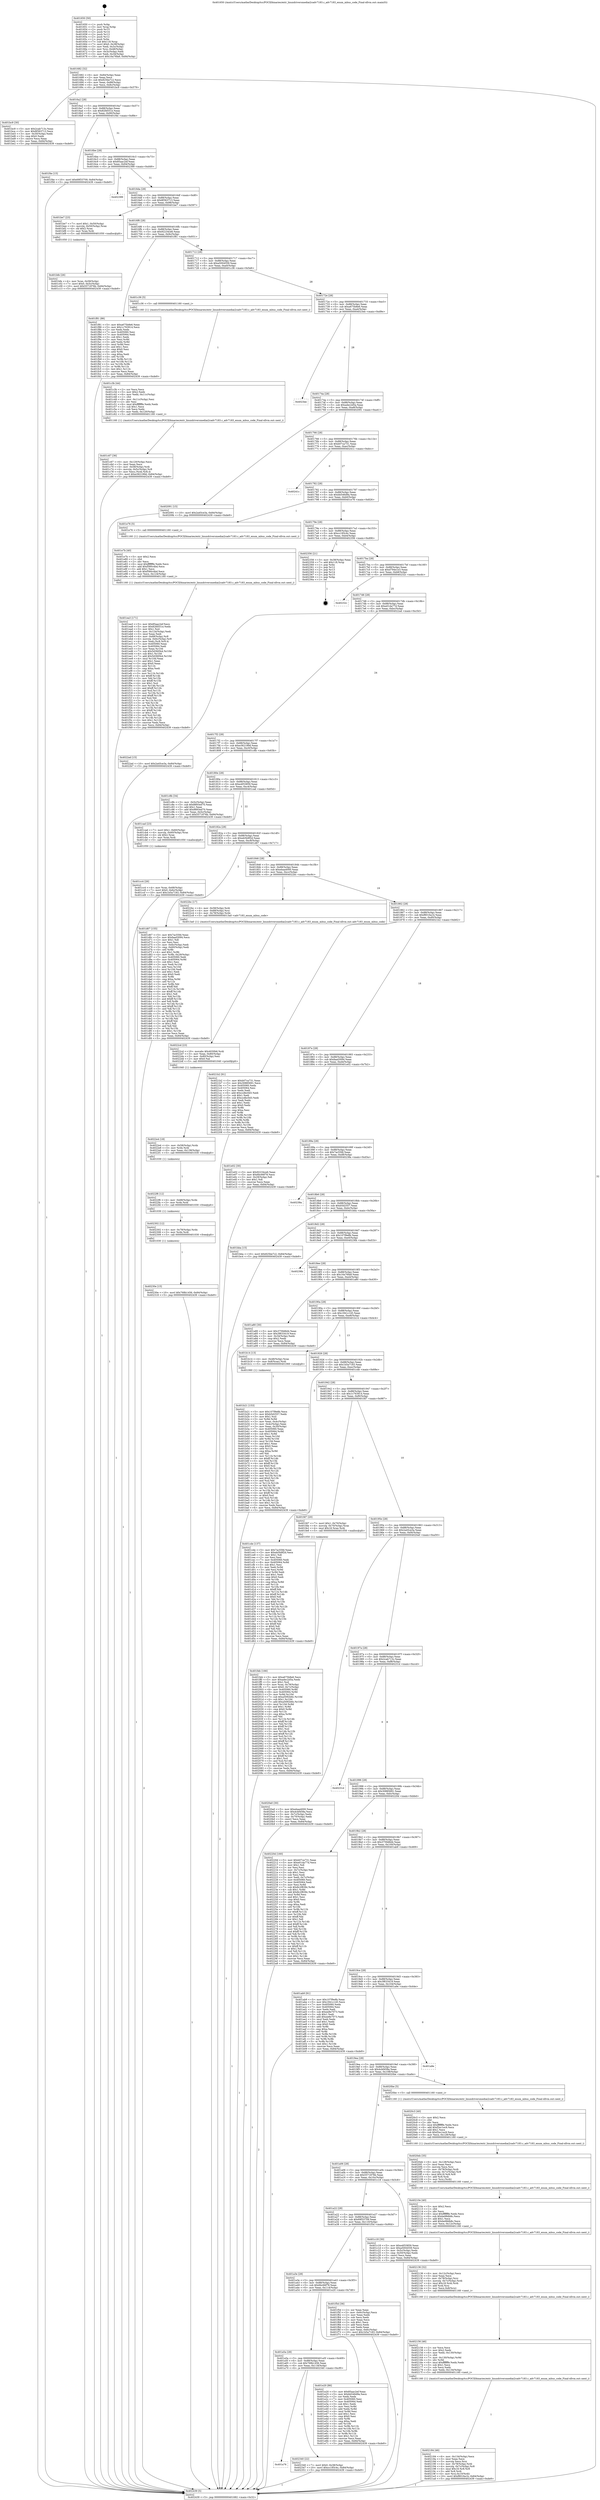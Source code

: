 digraph "0x401650" {
  label = "0x401650 (/mnt/c/Users/mathe/Desktop/tcc/POCII/binaries/extr_linuxdriversmediai2cadv7183.c_adv7183_enum_mbus_code_Final-ollvm.out::main(0))"
  labelloc = "t"
  node[shape=record]

  Entry [label="",width=0.3,height=0.3,shape=circle,fillcolor=black,style=filled]
  "0x401682" [label="{
     0x401682 [32]\l
     | [instrs]\l
     &nbsp;&nbsp;0x401682 \<+6\>: mov -0x84(%rbp),%eax\l
     &nbsp;&nbsp;0x401688 \<+2\>: mov %eax,%ecx\l
     &nbsp;&nbsp;0x40168a \<+6\>: sub $0x825be7c2,%ecx\l
     &nbsp;&nbsp;0x401690 \<+6\>: mov %eax,-0x88(%rbp)\l
     &nbsp;&nbsp;0x401696 \<+6\>: mov %ecx,-0x8c(%rbp)\l
     &nbsp;&nbsp;0x40169c \<+6\>: je 0000000000401bc9 \<main+0x579\>\l
  }"]
  "0x401bc9" [label="{
     0x401bc9 [30]\l
     | [instrs]\l
     &nbsp;&nbsp;0x401bc9 \<+5\>: mov $0x2cab713c,%eax\l
     &nbsp;&nbsp;0x401bce \<+5\>: mov $0x8f363713,%ecx\l
     &nbsp;&nbsp;0x401bd3 \<+3\>: mov -0x30(%rbp),%edx\l
     &nbsp;&nbsp;0x401bd6 \<+3\>: cmp $0x0,%edx\l
     &nbsp;&nbsp;0x401bd9 \<+3\>: cmove %ecx,%eax\l
     &nbsp;&nbsp;0x401bdc \<+6\>: mov %eax,-0x84(%rbp)\l
     &nbsp;&nbsp;0x401be2 \<+5\>: jmp 0000000000402439 \<main+0xde9\>\l
  }"]
  "0x4016a2" [label="{
     0x4016a2 [28]\l
     | [instrs]\l
     &nbsp;&nbsp;0x4016a2 \<+5\>: jmp 00000000004016a7 \<main+0x57\>\l
     &nbsp;&nbsp;0x4016a7 \<+6\>: mov -0x88(%rbp),%eax\l
     &nbsp;&nbsp;0x4016ad \<+5\>: sub $0x82fd551e,%eax\l
     &nbsp;&nbsp;0x4016b2 \<+6\>: mov %eax,-0x90(%rbp)\l
     &nbsp;&nbsp;0x4016b8 \<+6\>: je 0000000000401f4e \<main+0x8fe\>\l
  }"]
  Exit [label="",width=0.3,height=0.3,shape=circle,fillcolor=black,style=filled,peripheries=2]
  "0x401f4e" [label="{
     0x401f4e [15]\l
     | [instrs]\l
     &nbsp;&nbsp;0x401f4e \<+10\>: movl $0x69f33709,-0x84(%rbp)\l
     &nbsp;&nbsp;0x401f58 \<+5\>: jmp 0000000000402439 \<main+0xde9\>\l
  }"]
  "0x4016be" [label="{
     0x4016be [28]\l
     | [instrs]\l
     &nbsp;&nbsp;0x4016be \<+5\>: jmp 00000000004016c3 \<main+0x73\>\l
     &nbsp;&nbsp;0x4016c3 \<+6\>: mov -0x88(%rbp),%eax\l
     &nbsp;&nbsp;0x4016c9 \<+5\>: sub $0x85aac2ef,%eax\l
     &nbsp;&nbsp;0x4016ce \<+6\>: mov %eax,-0x94(%rbp)\l
     &nbsp;&nbsp;0x4016d4 \<+6\>: je 0000000000402399 \<main+0xd49\>\l
  }"]
  "0x401a76" [label="{
     0x401a76\l
  }", style=dashed]
  "0x402399" [label="{
     0x402399\l
  }", style=dashed]
  "0x4016da" [label="{
     0x4016da [28]\l
     | [instrs]\l
     &nbsp;&nbsp;0x4016da \<+5\>: jmp 00000000004016df \<main+0x8f\>\l
     &nbsp;&nbsp;0x4016df \<+6\>: mov -0x88(%rbp),%eax\l
     &nbsp;&nbsp;0x4016e5 \<+5\>: sub $0x8f363713,%eax\l
     &nbsp;&nbsp;0x4016ea \<+6\>: mov %eax,-0x98(%rbp)\l
     &nbsp;&nbsp;0x4016f0 \<+6\>: je 0000000000401be7 \<main+0x597\>\l
  }"]
  "0x402340" [label="{
     0x402340 [22]\l
     | [instrs]\l
     &nbsp;&nbsp;0x402340 \<+7\>: movl $0x0,-0x38(%rbp)\l
     &nbsp;&nbsp;0x402347 \<+10\>: movl $0xcc185c4c,-0x84(%rbp)\l
     &nbsp;&nbsp;0x402351 \<+5\>: jmp 0000000000402439 \<main+0xde9\>\l
  }"]
  "0x401be7" [label="{
     0x401be7 [23]\l
     | [instrs]\l
     &nbsp;&nbsp;0x401be7 \<+7\>: movl $0x1,-0x50(%rbp)\l
     &nbsp;&nbsp;0x401bee \<+4\>: movslq -0x50(%rbp),%rax\l
     &nbsp;&nbsp;0x401bf2 \<+4\>: shl $0x2,%rax\l
     &nbsp;&nbsp;0x401bf6 \<+3\>: mov %rax,%rdi\l
     &nbsp;&nbsp;0x401bf9 \<+5\>: call 0000000000401050 \<malloc@plt\>\l
     | [calls]\l
     &nbsp;&nbsp;0x401050 \{1\} (unknown)\l
  }"]
  "0x4016f6" [label="{
     0x4016f6 [28]\l
     | [instrs]\l
     &nbsp;&nbsp;0x4016f6 \<+5\>: jmp 00000000004016fb \<main+0xab\>\l
     &nbsp;&nbsp;0x4016fb \<+6\>: mov -0x88(%rbp),%eax\l
     &nbsp;&nbsp;0x401701 \<+5\>: sub $0x92234ce6,%eax\l
     &nbsp;&nbsp;0x401706 \<+6\>: mov %eax,-0x9c(%rbp)\l
     &nbsp;&nbsp;0x40170c \<+6\>: je 0000000000401f81 \<main+0x931\>\l
  }"]
  "0x40230e" [label="{
     0x40230e [15]\l
     | [instrs]\l
     &nbsp;&nbsp;0x40230e \<+10\>: movl $0x768b1456,-0x84(%rbp)\l
     &nbsp;&nbsp;0x402318 \<+5\>: jmp 0000000000402439 \<main+0xde9\>\l
  }"]
  "0x401f81" [label="{
     0x401f81 [86]\l
     | [instrs]\l
     &nbsp;&nbsp;0x401f81 \<+5\>: mov $0xa675b8e6,%eax\l
     &nbsp;&nbsp;0x401f86 \<+5\>: mov $0x1c763914,%ecx\l
     &nbsp;&nbsp;0x401f8b \<+2\>: xor %edx,%edx\l
     &nbsp;&nbsp;0x401f8d \<+7\>: mov 0x405060,%esi\l
     &nbsp;&nbsp;0x401f94 \<+7\>: mov 0x405064,%edi\l
     &nbsp;&nbsp;0x401f9b \<+3\>: sub $0x1,%edx\l
     &nbsp;&nbsp;0x401f9e \<+3\>: mov %esi,%r8d\l
     &nbsp;&nbsp;0x401fa1 \<+3\>: add %edx,%r8d\l
     &nbsp;&nbsp;0x401fa4 \<+4\>: imul %r8d,%esi\l
     &nbsp;&nbsp;0x401fa8 \<+3\>: and $0x1,%esi\l
     &nbsp;&nbsp;0x401fab \<+3\>: cmp $0x0,%esi\l
     &nbsp;&nbsp;0x401fae \<+4\>: sete %r9b\l
     &nbsp;&nbsp;0x401fb2 \<+3\>: cmp $0xa,%edi\l
     &nbsp;&nbsp;0x401fb5 \<+4\>: setl %r10b\l
     &nbsp;&nbsp;0x401fb9 \<+3\>: mov %r9b,%r11b\l
     &nbsp;&nbsp;0x401fbc \<+3\>: and %r10b,%r11b\l
     &nbsp;&nbsp;0x401fbf \<+3\>: xor %r10b,%r9b\l
     &nbsp;&nbsp;0x401fc2 \<+3\>: or %r9b,%r11b\l
     &nbsp;&nbsp;0x401fc5 \<+4\>: test $0x1,%r11b\l
     &nbsp;&nbsp;0x401fc9 \<+3\>: cmovne %ecx,%eax\l
     &nbsp;&nbsp;0x401fcc \<+6\>: mov %eax,-0x84(%rbp)\l
     &nbsp;&nbsp;0x401fd2 \<+5\>: jmp 0000000000402439 \<main+0xde9\>\l
  }"]
  "0x401712" [label="{
     0x401712 [28]\l
     | [instrs]\l
     &nbsp;&nbsp;0x401712 \<+5\>: jmp 0000000000401717 \<main+0xc7\>\l
     &nbsp;&nbsp;0x401717 \<+6\>: mov -0x88(%rbp),%eax\l
     &nbsp;&nbsp;0x40171d \<+5\>: sub $0xa5004559,%eax\l
     &nbsp;&nbsp;0x401722 \<+6\>: mov %eax,-0xa0(%rbp)\l
     &nbsp;&nbsp;0x401728 \<+6\>: je 0000000000401c36 \<main+0x5e6\>\l
  }"]
  "0x402302" [label="{
     0x402302 [12]\l
     | [instrs]\l
     &nbsp;&nbsp;0x402302 \<+4\>: mov -0x78(%rbp),%rdx\l
     &nbsp;&nbsp;0x402306 \<+3\>: mov %rdx,%rdi\l
     &nbsp;&nbsp;0x402309 \<+5\>: call 0000000000401030 \<free@plt\>\l
     | [calls]\l
     &nbsp;&nbsp;0x401030 \{1\} (unknown)\l
  }"]
  "0x401c36" [label="{
     0x401c36 [5]\l
     | [instrs]\l
     &nbsp;&nbsp;0x401c36 \<+5\>: call 0000000000401160 \<next_i\>\l
     | [calls]\l
     &nbsp;&nbsp;0x401160 \{1\} (/mnt/c/Users/mathe/Desktop/tcc/POCII/binaries/extr_linuxdriversmediai2cadv7183.c_adv7183_enum_mbus_code_Final-ollvm.out::next_i)\l
  }"]
  "0x40172e" [label="{
     0x40172e [28]\l
     | [instrs]\l
     &nbsp;&nbsp;0x40172e \<+5\>: jmp 0000000000401733 \<main+0xe3\>\l
     &nbsp;&nbsp;0x401733 \<+6\>: mov -0x88(%rbp),%eax\l
     &nbsp;&nbsp;0x401739 \<+5\>: sub $0xa675b8e6,%eax\l
     &nbsp;&nbsp;0x40173e \<+6\>: mov %eax,-0xa4(%rbp)\l
     &nbsp;&nbsp;0x401744 \<+6\>: je 00000000004023ee \<main+0xd9e\>\l
  }"]
  "0x4022f6" [label="{
     0x4022f6 [12]\l
     | [instrs]\l
     &nbsp;&nbsp;0x4022f6 \<+4\>: mov -0x68(%rbp),%rdx\l
     &nbsp;&nbsp;0x4022fa \<+3\>: mov %rdx,%rdi\l
     &nbsp;&nbsp;0x4022fd \<+5\>: call 0000000000401030 \<free@plt\>\l
     | [calls]\l
     &nbsp;&nbsp;0x401030 \{1\} (unknown)\l
  }"]
  "0x4023ee" [label="{
     0x4023ee\l
  }", style=dashed]
  "0x40174a" [label="{
     0x40174a [28]\l
     | [instrs]\l
     &nbsp;&nbsp;0x40174a \<+5\>: jmp 000000000040174f \<main+0xff\>\l
     &nbsp;&nbsp;0x40174f \<+6\>: mov -0x88(%rbp),%eax\l
     &nbsp;&nbsp;0x401755 \<+5\>: sub $0xadec2d5a,%eax\l
     &nbsp;&nbsp;0x40175a \<+6\>: mov %eax,-0xa8(%rbp)\l
     &nbsp;&nbsp;0x401760 \<+6\>: je 0000000000402091 \<main+0xa41\>\l
  }"]
  "0x4022e4" [label="{
     0x4022e4 [18]\l
     | [instrs]\l
     &nbsp;&nbsp;0x4022e4 \<+4\>: mov -0x58(%rbp),%rdx\l
     &nbsp;&nbsp;0x4022e8 \<+3\>: mov %rdx,%rdi\l
     &nbsp;&nbsp;0x4022eb \<+6\>: mov %eax,-0x138(%rbp)\l
     &nbsp;&nbsp;0x4022f1 \<+5\>: call 0000000000401030 \<free@plt\>\l
     | [calls]\l
     &nbsp;&nbsp;0x401030 \{1\} (unknown)\l
  }"]
  "0x402091" [label="{
     0x402091 [15]\l
     | [instrs]\l
     &nbsp;&nbsp;0x402091 \<+10\>: movl $0x2a45ce3a,-0x84(%rbp)\l
     &nbsp;&nbsp;0x40209b \<+5\>: jmp 0000000000402439 \<main+0xde9\>\l
  }"]
  "0x401766" [label="{
     0x401766 [28]\l
     | [instrs]\l
     &nbsp;&nbsp;0x401766 \<+5\>: jmp 000000000040176b \<main+0x11b\>\l
     &nbsp;&nbsp;0x40176b \<+6\>: mov -0x88(%rbp),%eax\l
     &nbsp;&nbsp;0x401771 \<+5\>: sub $0xb07ca731,%eax\l
     &nbsp;&nbsp;0x401776 \<+6\>: mov %eax,-0xac(%rbp)\l
     &nbsp;&nbsp;0x40177c \<+6\>: je 000000000040241c \<main+0xdcc\>\l
  }"]
  "0x4022cd" [label="{
     0x4022cd [23]\l
     | [instrs]\l
     &nbsp;&nbsp;0x4022cd \<+10\>: movabs $0x4030b6,%rdi\l
     &nbsp;&nbsp;0x4022d7 \<+3\>: mov %eax,-0x80(%rbp)\l
     &nbsp;&nbsp;0x4022da \<+3\>: mov -0x80(%rbp),%esi\l
     &nbsp;&nbsp;0x4022dd \<+2\>: mov $0x0,%al\l
     &nbsp;&nbsp;0x4022df \<+5\>: call 0000000000401040 \<printf@plt\>\l
     | [calls]\l
     &nbsp;&nbsp;0x401040 \{1\} (unknown)\l
  }"]
  "0x40241c" [label="{
     0x40241c\l
  }", style=dashed]
  "0x401782" [label="{
     0x401782 [28]\l
     | [instrs]\l
     &nbsp;&nbsp;0x401782 \<+5\>: jmp 0000000000401787 \<main+0x137\>\l
     &nbsp;&nbsp;0x401787 \<+6\>: mov -0x88(%rbp),%eax\l
     &nbsp;&nbsp;0x40178d \<+5\>: sub $0xbb546d9a,%eax\l
     &nbsp;&nbsp;0x401792 \<+6\>: mov %eax,-0xb0(%rbp)\l
     &nbsp;&nbsp;0x401798 \<+6\>: je 0000000000401e76 \<main+0x826\>\l
  }"]
  "0x402184" [label="{
     0x402184 [46]\l
     | [instrs]\l
     &nbsp;&nbsp;0x402184 \<+6\>: mov -0x134(%rbp),%ecx\l
     &nbsp;&nbsp;0x40218a \<+3\>: imul %eax,%ecx\l
     &nbsp;&nbsp;0x40218d \<+3\>: movslq %ecx,%rsi\l
     &nbsp;&nbsp;0x402190 \<+4\>: mov -0x78(%rbp),%rdi\l
     &nbsp;&nbsp;0x402194 \<+4\>: movslq -0x7c(%rbp),%r8\l
     &nbsp;&nbsp;0x402198 \<+4\>: imul $0x18,%r8,%r8\l
     &nbsp;&nbsp;0x40219c \<+3\>: add %r8,%rdi\l
     &nbsp;&nbsp;0x40219f \<+4\>: mov %rsi,0x10(%rdi)\l
     &nbsp;&nbsp;0x4021a3 \<+10\>: movl $0xf8016a1b,-0x84(%rbp)\l
     &nbsp;&nbsp;0x4021ad \<+5\>: jmp 0000000000402439 \<main+0xde9\>\l
  }"]
  "0x401e76" [label="{
     0x401e76 [5]\l
     | [instrs]\l
     &nbsp;&nbsp;0x401e76 \<+5\>: call 0000000000401160 \<next_i\>\l
     | [calls]\l
     &nbsp;&nbsp;0x401160 \{1\} (/mnt/c/Users/mathe/Desktop/tcc/POCII/binaries/extr_linuxdriversmediai2cadv7183.c_adv7183_enum_mbus_code_Final-ollvm.out::next_i)\l
  }"]
  "0x40179e" [label="{
     0x40179e [28]\l
     | [instrs]\l
     &nbsp;&nbsp;0x40179e \<+5\>: jmp 00000000004017a3 \<main+0x153\>\l
     &nbsp;&nbsp;0x4017a3 \<+6\>: mov -0x88(%rbp),%eax\l
     &nbsp;&nbsp;0x4017a9 \<+5\>: sub $0xcc185c4c,%eax\l
     &nbsp;&nbsp;0x4017ae \<+6\>: mov %eax,-0xb4(%rbp)\l
     &nbsp;&nbsp;0x4017b4 \<+6\>: je 0000000000402356 \<main+0xd06\>\l
  }"]
  "0x402156" [label="{
     0x402156 [46]\l
     | [instrs]\l
     &nbsp;&nbsp;0x402156 \<+2\>: xor %ecx,%ecx\l
     &nbsp;&nbsp;0x402158 \<+5\>: mov $0x2,%edx\l
     &nbsp;&nbsp;0x40215d \<+6\>: mov %edx,-0x130(%rbp)\l
     &nbsp;&nbsp;0x402163 \<+1\>: cltd\l
     &nbsp;&nbsp;0x402164 \<+7\>: mov -0x130(%rbp),%r9d\l
     &nbsp;&nbsp;0x40216b \<+3\>: idiv %r9d\l
     &nbsp;&nbsp;0x40216e \<+6\>: imul $0xfffffffe,%edx,%edx\l
     &nbsp;&nbsp;0x402174 \<+3\>: sub $0x1,%ecx\l
     &nbsp;&nbsp;0x402177 \<+2\>: sub %ecx,%edx\l
     &nbsp;&nbsp;0x402179 \<+6\>: mov %edx,-0x134(%rbp)\l
     &nbsp;&nbsp;0x40217f \<+5\>: call 0000000000401160 \<next_i\>\l
     | [calls]\l
     &nbsp;&nbsp;0x401160 \{1\} (/mnt/c/Users/mathe/Desktop/tcc/POCII/binaries/extr_linuxdriversmediai2cadv7183.c_adv7183_enum_mbus_code_Final-ollvm.out::next_i)\l
  }"]
  "0x402356" [label="{
     0x402356 [21]\l
     | [instrs]\l
     &nbsp;&nbsp;0x402356 \<+3\>: mov -0x38(%rbp),%eax\l
     &nbsp;&nbsp;0x402359 \<+7\>: add $0x118,%rsp\l
     &nbsp;&nbsp;0x402360 \<+1\>: pop %rbx\l
     &nbsp;&nbsp;0x402361 \<+2\>: pop %r12\l
     &nbsp;&nbsp;0x402363 \<+2\>: pop %r13\l
     &nbsp;&nbsp;0x402365 \<+2\>: pop %r14\l
     &nbsp;&nbsp;0x402367 \<+2\>: pop %r15\l
     &nbsp;&nbsp;0x402369 \<+1\>: pop %rbp\l
     &nbsp;&nbsp;0x40236a \<+1\>: ret\l
  }"]
  "0x4017ba" [label="{
     0x4017ba [28]\l
     | [instrs]\l
     &nbsp;&nbsp;0x4017ba \<+5\>: jmp 00000000004017bf \<main+0x16f\>\l
     &nbsp;&nbsp;0x4017bf \<+6\>: mov -0x88(%rbp),%eax\l
     &nbsp;&nbsp;0x4017c5 \<+5\>: sub $0xd794e1e3,%eax\l
     &nbsp;&nbsp;0x4017ca \<+6\>: mov %eax,-0xb8(%rbp)\l
     &nbsp;&nbsp;0x4017d0 \<+6\>: je 000000000040232c \<main+0xcdc\>\l
  }"]
  "0x402136" [label="{
     0x402136 [32]\l
     | [instrs]\l
     &nbsp;&nbsp;0x402136 \<+6\>: mov -0x12c(%rbp),%ecx\l
     &nbsp;&nbsp;0x40213c \<+3\>: imul %eax,%ecx\l
     &nbsp;&nbsp;0x40213f \<+4\>: mov -0x78(%rbp),%rsi\l
     &nbsp;&nbsp;0x402143 \<+4\>: movslq -0x7c(%rbp),%rdi\l
     &nbsp;&nbsp;0x402147 \<+4\>: imul $0x18,%rdi,%rdi\l
     &nbsp;&nbsp;0x40214b \<+3\>: add %rdi,%rsi\l
     &nbsp;&nbsp;0x40214e \<+3\>: mov %ecx,0x8(%rsi)\l
     &nbsp;&nbsp;0x402151 \<+5\>: call 0000000000401160 \<next_i\>\l
     | [calls]\l
     &nbsp;&nbsp;0x401160 \{1\} (/mnt/c/Users/mathe/Desktop/tcc/POCII/binaries/extr_linuxdriversmediai2cadv7183.c_adv7183_enum_mbus_code_Final-ollvm.out::next_i)\l
  }"]
  "0x40232c" [label="{
     0x40232c\l
  }", style=dashed]
  "0x4017d6" [label="{
     0x4017d6 [28]\l
     | [instrs]\l
     &nbsp;&nbsp;0x4017d6 \<+5\>: jmp 00000000004017db \<main+0x18b\>\l
     &nbsp;&nbsp;0x4017db \<+6\>: mov -0x88(%rbp),%eax\l
     &nbsp;&nbsp;0x4017e1 \<+5\>: sub $0xe01da77d,%eax\l
     &nbsp;&nbsp;0x4017e6 \<+6\>: mov %eax,-0xbc(%rbp)\l
     &nbsp;&nbsp;0x4017ec \<+6\>: je 00000000004022ad \<main+0xc5d\>\l
  }"]
  "0x40210e" [label="{
     0x40210e [40]\l
     | [instrs]\l
     &nbsp;&nbsp;0x40210e \<+5\>: mov $0x2,%ecx\l
     &nbsp;&nbsp;0x402113 \<+1\>: cltd\l
     &nbsp;&nbsp;0x402114 \<+2\>: idiv %ecx\l
     &nbsp;&nbsp;0x402116 \<+6\>: imul $0xfffffffe,%edx,%ecx\l
     &nbsp;&nbsp;0x40211c \<+6\>: sub $0xbe98db8c,%ecx\l
     &nbsp;&nbsp;0x402122 \<+3\>: add $0x1,%ecx\l
     &nbsp;&nbsp;0x402125 \<+6\>: add $0xbe98db8c,%ecx\l
     &nbsp;&nbsp;0x40212b \<+6\>: mov %ecx,-0x12c(%rbp)\l
     &nbsp;&nbsp;0x402131 \<+5\>: call 0000000000401160 \<next_i\>\l
     | [calls]\l
     &nbsp;&nbsp;0x401160 \{1\} (/mnt/c/Users/mathe/Desktop/tcc/POCII/binaries/extr_linuxdriversmediai2cadv7183.c_adv7183_enum_mbus_code_Final-ollvm.out::next_i)\l
  }"]
  "0x4022ad" [label="{
     0x4022ad [15]\l
     | [instrs]\l
     &nbsp;&nbsp;0x4022ad \<+10\>: movl $0x2a45ce3a,-0x84(%rbp)\l
     &nbsp;&nbsp;0x4022b7 \<+5\>: jmp 0000000000402439 \<main+0xde9\>\l
  }"]
  "0x4017f2" [label="{
     0x4017f2 [28]\l
     | [instrs]\l
     &nbsp;&nbsp;0x4017f2 \<+5\>: jmp 00000000004017f7 \<main+0x1a7\>\l
     &nbsp;&nbsp;0x4017f7 \<+6\>: mov -0x88(%rbp),%eax\l
     &nbsp;&nbsp;0x4017fd \<+5\>: sub $0xe362189d,%eax\l
     &nbsp;&nbsp;0x401802 \<+6\>: mov %eax,-0xc0(%rbp)\l
     &nbsp;&nbsp;0x401808 \<+6\>: je 0000000000401c8b \<main+0x63b\>\l
  }"]
  "0x4020eb" [label="{
     0x4020eb [35]\l
     | [instrs]\l
     &nbsp;&nbsp;0x4020eb \<+6\>: mov -0x128(%rbp),%ecx\l
     &nbsp;&nbsp;0x4020f1 \<+3\>: imul %eax,%ecx\l
     &nbsp;&nbsp;0x4020f4 \<+3\>: movslq %ecx,%rsi\l
     &nbsp;&nbsp;0x4020f7 \<+4\>: mov -0x78(%rbp),%rdi\l
     &nbsp;&nbsp;0x4020fb \<+4\>: movslq -0x7c(%rbp),%r8\l
     &nbsp;&nbsp;0x4020ff \<+4\>: imul $0x18,%r8,%r8\l
     &nbsp;&nbsp;0x402103 \<+3\>: add %r8,%rdi\l
     &nbsp;&nbsp;0x402106 \<+3\>: mov %rsi,(%rdi)\l
     &nbsp;&nbsp;0x402109 \<+5\>: call 0000000000401160 \<next_i\>\l
     | [calls]\l
     &nbsp;&nbsp;0x401160 \{1\} (/mnt/c/Users/mathe/Desktop/tcc/POCII/binaries/extr_linuxdriversmediai2cadv7183.c_adv7183_enum_mbus_code_Final-ollvm.out::next_i)\l
  }"]
  "0x401c8b" [label="{
     0x401c8b [34]\l
     | [instrs]\l
     &nbsp;&nbsp;0x401c8b \<+3\>: mov -0x5c(%rbp),%eax\l
     &nbsp;&nbsp;0x401c8e \<+5\>: sub $0x8893ed70,%eax\l
     &nbsp;&nbsp;0x401c93 \<+3\>: add $0x1,%eax\l
     &nbsp;&nbsp;0x401c96 \<+5\>: add $0x8893ed70,%eax\l
     &nbsp;&nbsp;0x401c9b \<+3\>: mov %eax,-0x5c(%rbp)\l
     &nbsp;&nbsp;0x401c9e \<+10\>: movl $0x5571876b,-0x84(%rbp)\l
     &nbsp;&nbsp;0x401ca8 \<+5\>: jmp 0000000000402439 \<main+0xde9\>\l
  }"]
  "0x40180e" [label="{
     0x40180e [28]\l
     | [instrs]\l
     &nbsp;&nbsp;0x40180e \<+5\>: jmp 0000000000401813 \<main+0x1c3\>\l
     &nbsp;&nbsp;0x401813 \<+6\>: mov -0x88(%rbp),%eax\l
     &nbsp;&nbsp;0x401819 \<+5\>: sub $0xe4f33859,%eax\l
     &nbsp;&nbsp;0x40181e \<+6\>: mov %eax,-0xc4(%rbp)\l
     &nbsp;&nbsp;0x401824 \<+6\>: je 0000000000401cad \<main+0x65d\>\l
  }"]
  "0x4020c3" [label="{
     0x4020c3 [40]\l
     | [instrs]\l
     &nbsp;&nbsp;0x4020c3 \<+5\>: mov $0x2,%ecx\l
     &nbsp;&nbsp;0x4020c8 \<+1\>: cltd\l
     &nbsp;&nbsp;0x4020c9 \<+2\>: idiv %ecx\l
     &nbsp;&nbsp;0x4020cb \<+6\>: imul $0xfffffffe,%edx,%ecx\l
     &nbsp;&nbsp;0x4020d1 \<+6\>: add $0xf2ec1ec9,%ecx\l
     &nbsp;&nbsp;0x4020d7 \<+3\>: add $0x1,%ecx\l
     &nbsp;&nbsp;0x4020da \<+6\>: sub $0xf2ec1ec9,%ecx\l
     &nbsp;&nbsp;0x4020e0 \<+6\>: mov %ecx,-0x128(%rbp)\l
     &nbsp;&nbsp;0x4020e6 \<+5\>: call 0000000000401160 \<next_i\>\l
     | [calls]\l
     &nbsp;&nbsp;0x401160 \{1\} (/mnt/c/Users/mathe/Desktop/tcc/POCII/binaries/extr_linuxdriversmediai2cadv7183.c_adv7183_enum_mbus_code_Final-ollvm.out::next_i)\l
  }"]
  "0x401cad" [label="{
     0x401cad [23]\l
     | [instrs]\l
     &nbsp;&nbsp;0x401cad \<+7\>: movl $0x1,-0x60(%rbp)\l
     &nbsp;&nbsp;0x401cb4 \<+4\>: movslq -0x60(%rbp),%rax\l
     &nbsp;&nbsp;0x401cb8 \<+4\>: shl $0x2,%rax\l
     &nbsp;&nbsp;0x401cbc \<+3\>: mov %rax,%rdi\l
     &nbsp;&nbsp;0x401cbf \<+5\>: call 0000000000401050 \<malloc@plt\>\l
     | [calls]\l
     &nbsp;&nbsp;0x401050 \{1\} (unknown)\l
  }"]
  "0x40182a" [label="{
     0x40182a [28]\l
     | [instrs]\l
     &nbsp;&nbsp;0x40182a \<+5\>: jmp 000000000040182f \<main+0x1df\>\l
     &nbsp;&nbsp;0x40182f \<+6\>: mov -0x88(%rbp),%eax\l
     &nbsp;&nbsp;0x401835 \<+5\>: sub $0xeb5b9f2d,%eax\l
     &nbsp;&nbsp;0x40183a \<+6\>: mov %eax,-0xc8(%rbp)\l
     &nbsp;&nbsp;0x401840 \<+6\>: je 0000000000401d67 \<main+0x717\>\l
  }"]
  "0x401feb" [label="{
     0x401feb [166]\l
     | [instrs]\l
     &nbsp;&nbsp;0x401feb \<+5\>: mov $0xa675b8e6,%ecx\l
     &nbsp;&nbsp;0x401ff0 \<+5\>: mov $0xadec2d5a,%edx\l
     &nbsp;&nbsp;0x401ff5 \<+3\>: mov $0x1,%sil\l
     &nbsp;&nbsp;0x401ff8 \<+4\>: mov %rax,-0x78(%rbp)\l
     &nbsp;&nbsp;0x401ffc \<+7\>: movl $0x0,-0x7c(%rbp)\l
     &nbsp;&nbsp;0x402003 \<+8\>: mov 0x405060,%r8d\l
     &nbsp;&nbsp;0x40200b \<+8\>: mov 0x405064,%r9d\l
     &nbsp;&nbsp;0x402013 \<+3\>: mov %r8d,%r10d\l
     &nbsp;&nbsp;0x402016 \<+7\>: sub $0xa5092b6c,%r10d\l
     &nbsp;&nbsp;0x40201d \<+4\>: sub $0x1,%r10d\l
     &nbsp;&nbsp;0x402021 \<+7\>: add $0xa5092b6c,%r10d\l
     &nbsp;&nbsp;0x402028 \<+4\>: imul %r10d,%r8d\l
     &nbsp;&nbsp;0x40202c \<+4\>: and $0x1,%r8d\l
     &nbsp;&nbsp;0x402030 \<+4\>: cmp $0x0,%r8d\l
     &nbsp;&nbsp;0x402034 \<+4\>: sete %r11b\l
     &nbsp;&nbsp;0x402038 \<+4\>: cmp $0xa,%r9d\l
     &nbsp;&nbsp;0x40203c \<+3\>: setl %bl\l
     &nbsp;&nbsp;0x40203f \<+3\>: mov %r11b,%r14b\l
     &nbsp;&nbsp;0x402042 \<+4\>: xor $0xff,%r14b\l
     &nbsp;&nbsp;0x402046 \<+3\>: mov %bl,%r15b\l
     &nbsp;&nbsp;0x402049 \<+4\>: xor $0xff,%r15b\l
     &nbsp;&nbsp;0x40204d \<+4\>: xor $0x1,%sil\l
     &nbsp;&nbsp;0x402051 \<+3\>: mov %r14b,%r12b\l
     &nbsp;&nbsp;0x402054 \<+4\>: and $0xff,%r12b\l
     &nbsp;&nbsp;0x402058 \<+3\>: and %sil,%r11b\l
     &nbsp;&nbsp;0x40205b \<+3\>: mov %r15b,%r13b\l
     &nbsp;&nbsp;0x40205e \<+4\>: and $0xff,%r13b\l
     &nbsp;&nbsp;0x402062 \<+3\>: and %sil,%bl\l
     &nbsp;&nbsp;0x402065 \<+3\>: or %r11b,%r12b\l
     &nbsp;&nbsp;0x402068 \<+3\>: or %bl,%r13b\l
     &nbsp;&nbsp;0x40206b \<+3\>: xor %r13b,%r12b\l
     &nbsp;&nbsp;0x40206e \<+3\>: or %r15b,%r14b\l
     &nbsp;&nbsp;0x402071 \<+4\>: xor $0xff,%r14b\l
     &nbsp;&nbsp;0x402075 \<+4\>: or $0x1,%sil\l
     &nbsp;&nbsp;0x402079 \<+3\>: and %sil,%r14b\l
     &nbsp;&nbsp;0x40207c \<+3\>: or %r14b,%r12b\l
     &nbsp;&nbsp;0x40207f \<+4\>: test $0x1,%r12b\l
     &nbsp;&nbsp;0x402083 \<+3\>: cmovne %edx,%ecx\l
     &nbsp;&nbsp;0x402086 \<+6\>: mov %ecx,-0x84(%rbp)\l
     &nbsp;&nbsp;0x40208c \<+5\>: jmp 0000000000402439 \<main+0xde9\>\l
  }"]
  "0x401d67" [label="{
     0x401d67 [155]\l
     | [instrs]\l
     &nbsp;&nbsp;0x401d67 \<+5\>: mov $0x7ac55fd,%eax\l
     &nbsp;&nbsp;0x401d6c \<+5\>: mov $0xfaad3094,%ecx\l
     &nbsp;&nbsp;0x401d71 \<+2\>: mov $0x1,%dl\l
     &nbsp;&nbsp;0x401d73 \<+2\>: xor %esi,%esi\l
     &nbsp;&nbsp;0x401d75 \<+3\>: mov -0x6c(%rbp),%edi\l
     &nbsp;&nbsp;0x401d78 \<+3\>: cmp -0x60(%rbp),%edi\l
     &nbsp;&nbsp;0x401d7b \<+4\>: setl %r8b\l
     &nbsp;&nbsp;0x401d7f \<+4\>: and $0x1,%r8b\l
     &nbsp;&nbsp;0x401d83 \<+4\>: mov %r8b,-0x29(%rbp)\l
     &nbsp;&nbsp;0x401d87 \<+7\>: mov 0x405060,%edi\l
     &nbsp;&nbsp;0x401d8e \<+8\>: mov 0x405064,%r9d\l
     &nbsp;&nbsp;0x401d96 \<+3\>: sub $0x1,%esi\l
     &nbsp;&nbsp;0x401d99 \<+3\>: mov %edi,%r10d\l
     &nbsp;&nbsp;0x401d9c \<+3\>: add %esi,%r10d\l
     &nbsp;&nbsp;0x401d9f \<+4\>: imul %r10d,%edi\l
     &nbsp;&nbsp;0x401da3 \<+3\>: and $0x1,%edi\l
     &nbsp;&nbsp;0x401da6 \<+3\>: cmp $0x0,%edi\l
     &nbsp;&nbsp;0x401da9 \<+4\>: sete %r8b\l
     &nbsp;&nbsp;0x401dad \<+4\>: cmp $0xa,%r9d\l
     &nbsp;&nbsp;0x401db1 \<+4\>: setl %r11b\l
     &nbsp;&nbsp;0x401db5 \<+3\>: mov %r8b,%bl\l
     &nbsp;&nbsp;0x401db8 \<+3\>: xor $0xff,%bl\l
     &nbsp;&nbsp;0x401dbb \<+3\>: mov %r11b,%r14b\l
     &nbsp;&nbsp;0x401dbe \<+4\>: xor $0xff,%r14b\l
     &nbsp;&nbsp;0x401dc2 \<+3\>: xor $0x1,%dl\l
     &nbsp;&nbsp;0x401dc5 \<+3\>: mov %bl,%r15b\l
     &nbsp;&nbsp;0x401dc8 \<+4\>: and $0xff,%r15b\l
     &nbsp;&nbsp;0x401dcc \<+3\>: and %dl,%r8b\l
     &nbsp;&nbsp;0x401dcf \<+3\>: mov %r14b,%r12b\l
     &nbsp;&nbsp;0x401dd2 \<+4\>: and $0xff,%r12b\l
     &nbsp;&nbsp;0x401dd6 \<+3\>: and %dl,%r11b\l
     &nbsp;&nbsp;0x401dd9 \<+3\>: or %r8b,%r15b\l
     &nbsp;&nbsp;0x401ddc \<+3\>: or %r11b,%r12b\l
     &nbsp;&nbsp;0x401ddf \<+3\>: xor %r12b,%r15b\l
     &nbsp;&nbsp;0x401de2 \<+3\>: or %r14b,%bl\l
     &nbsp;&nbsp;0x401de5 \<+3\>: xor $0xff,%bl\l
     &nbsp;&nbsp;0x401de8 \<+3\>: or $0x1,%dl\l
     &nbsp;&nbsp;0x401deb \<+2\>: and %dl,%bl\l
     &nbsp;&nbsp;0x401ded \<+3\>: or %bl,%r15b\l
     &nbsp;&nbsp;0x401df0 \<+4\>: test $0x1,%r15b\l
     &nbsp;&nbsp;0x401df4 \<+3\>: cmovne %ecx,%eax\l
     &nbsp;&nbsp;0x401df7 \<+6\>: mov %eax,-0x84(%rbp)\l
     &nbsp;&nbsp;0x401dfd \<+5\>: jmp 0000000000402439 \<main+0xde9\>\l
  }"]
  "0x401846" [label="{
     0x401846 [28]\l
     | [instrs]\l
     &nbsp;&nbsp;0x401846 \<+5\>: jmp 000000000040184b \<main+0x1fb\>\l
     &nbsp;&nbsp;0x40184b \<+6\>: mov -0x88(%rbp),%eax\l
     &nbsp;&nbsp;0x401851 \<+5\>: sub $0xebaa4000,%eax\l
     &nbsp;&nbsp;0x401856 \<+6\>: mov %eax,-0xcc(%rbp)\l
     &nbsp;&nbsp;0x40185c \<+6\>: je 00000000004022bc \<main+0xc6c\>\l
  }"]
  "0x401ea3" [label="{
     0x401ea3 [171]\l
     | [instrs]\l
     &nbsp;&nbsp;0x401ea3 \<+5\>: mov $0x85aac2ef,%ecx\l
     &nbsp;&nbsp;0x401ea8 \<+5\>: mov $0x82fd551e,%edx\l
     &nbsp;&nbsp;0x401ead \<+3\>: mov $0x1,%sil\l
     &nbsp;&nbsp;0x401eb0 \<+6\>: mov -0x124(%rbp),%edi\l
     &nbsp;&nbsp;0x401eb6 \<+3\>: imul %eax,%edi\l
     &nbsp;&nbsp;0x401eb9 \<+4\>: mov -0x68(%rbp),%r8\l
     &nbsp;&nbsp;0x401ebd \<+4\>: movslq -0x6c(%rbp),%r9\l
     &nbsp;&nbsp;0x401ec1 \<+4\>: mov %edi,(%r8,%r9,4)\l
     &nbsp;&nbsp;0x401ec5 \<+7\>: mov 0x405060,%eax\l
     &nbsp;&nbsp;0x401ecc \<+7\>: mov 0x405064,%edi\l
     &nbsp;&nbsp;0x401ed3 \<+3\>: mov %eax,%r10d\l
     &nbsp;&nbsp;0x401ed6 \<+7\>: sub $0x5d3fd5b4,%r10d\l
     &nbsp;&nbsp;0x401edd \<+4\>: sub $0x1,%r10d\l
     &nbsp;&nbsp;0x401ee1 \<+7\>: add $0x5d3fd5b4,%r10d\l
     &nbsp;&nbsp;0x401ee8 \<+4\>: imul %r10d,%eax\l
     &nbsp;&nbsp;0x401eec \<+3\>: and $0x1,%eax\l
     &nbsp;&nbsp;0x401eef \<+3\>: cmp $0x0,%eax\l
     &nbsp;&nbsp;0x401ef2 \<+4\>: sete %r11b\l
     &nbsp;&nbsp;0x401ef6 \<+3\>: cmp $0xa,%edi\l
     &nbsp;&nbsp;0x401ef9 \<+3\>: setl %bl\l
     &nbsp;&nbsp;0x401efc \<+3\>: mov %r11b,%r14b\l
     &nbsp;&nbsp;0x401eff \<+4\>: xor $0xff,%r14b\l
     &nbsp;&nbsp;0x401f03 \<+3\>: mov %bl,%r15b\l
     &nbsp;&nbsp;0x401f06 \<+4\>: xor $0xff,%r15b\l
     &nbsp;&nbsp;0x401f0a \<+4\>: xor $0x1,%sil\l
     &nbsp;&nbsp;0x401f0e \<+3\>: mov %r14b,%r12b\l
     &nbsp;&nbsp;0x401f11 \<+4\>: and $0xff,%r12b\l
     &nbsp;&nbsp;0x401f15 \<+3\>: and %sil,%r11b\l
     &nbsp;&nbsp;0x401f18 \<+3\>: mov %r15b,%r13b\l
     &nbsp;&nbsp;0x401f1b \<+4\>: and $0xff,%r13b\l
     &nbsp;&nbsp;0x401f1f \<+3\>: and %sil,%bl\l
     &nbsp;&nbsp;0x401f22 \<+3\>: or %r11b,%r12b\l
     &nbsp;&nbsp;0x401f25 \<+3\>: or %bl,%r13b\l
     &nbsp;&nbsp;0x401f28 \<+3\>: xor %r13b,%r12b\l
     &nbsp;&nbsp;0x401f2b \<+3\>: or %r15b,%r14b\l
     &nbsp;&nbsp;0x401f2e \<+4\>: xor $0xff,%r14b\l
     &nbsp;&nbsp;0x401f32 \<+4\>: or $0x1,%sil\l
     &nbsp;&nbsp;0x401f36 \<+3\>: and %sil,%r14b\l
     &nbsp;&nbsp;0x401f39 \<+3\>: or %r14b,%r12b\l
     &nbsp;&nbsp;0x401f3c \<+4\>: test $0x1,%r12b\l
     &nbsp;&nbsp;0x401f40 \<+3\>: cmovne %edx,%ecx\l
     &nbsp;&nbsp;0x401f43 \<+6\>: mov %ecx,-0x84(%rbp)\l
     &nbsp;&nbsp;0x401f49 \<+5\>: jmp 0000000000402439 \<main+0xde9\>\l
  }"]
  "0x4022bc" [label="{
     0x4022bc [17]\l
     | [instrs]\l
     &nbsp;&nbsp;0x4022bc \<+4\>: mov -0x58(%rbp),%rdi\l
     &nbsp;&nbsp;0x4022c0 \<+4\>: mov -0x68(%rbp),%rsi\l
     &nbsp;&nbsp;0x4022c4 \<+4\>: mov -0x78(%rbp),%rdx\l
     &nbsp;&nbsp;0x4022c8 \<+5\>: call 00000000004013a0 \<adv7183_enum_mbus_code\>\l
     | [calls]\l
     &nbsp;&nbsp;0x4013a0 \{1\} (/mnt/c/Users/mathe/Desktop/tcc/POCII/binaries/extr_linuxdriversmediai2cadv7183.c_adv7183_enum_mbus_code_Final-ollvm.out::adv7183_enum_mbus_code)\l
  }"]
  "0x401862" [label="{
     0x401862 [28]\l
     | [instrs]\l
     &nbsp;&nbsp;0x401862 \<+5\>: jmp 0000000000401867 \<main+0x217\>\l
     &nbsp;&nbsp;0x401867 \<+6\>: mov -0x88(%rbp),%eax\l
     &nbsp;&nbsp;0x40186d \<+5\>: sub $0xf8016a1b,%eax\l
     &nbsp;&nbsp;0x401872 \<+6\>: mov %eax,-0xd0(%rbp)\l
     &nbsp;&nbsp;0x401878 \<+6\>: je 00000000004021b2 \<main+0xb62\>\l
  }"]
  "0x401e7b" [label="{
     0x401e7b [40]\l
     | [instrs]\l
     &nbsp;&nbsp;0x401e7b \<+5\>: mov $0x2,%ecx\l
     &nbsp;&nbsp;0x401e80 \<+1\>: cltd\l
     &nbsp;&nbsp;0x401e81 \<+2\>: idiv %ecx\l
     &nbsp;&nbsp;0x401e83 \<+6\>: imul $0xfffffffe,%edx,%ecx\l
     &nbsp;&nbsp;0x401e89 \<+6\>: add $0xf580c4bd,%ecx\l
     &nbsp;&nbsp;0x401e8f \<+3\>: add $0x1,%ecx\l
     &nbsp;&nbsp;0x401e92 \<+6\>: sub $0xf580c4bd,%ecx\l
     &nbsp;&nbsp;0x401e98 \<+6\>: mov %ecx,-0x124(%rbp)\l
     &nbsp;&nbsp;0x401e9e \<+5\>: call 0000000000401160 \<next_i\>\l
     | [calls]\l
     &nbsp;&nbsp;0x401160 \{1\} (/mnt/c/Users/mathe/Desktop/tcc/POCII/binaries/extr_linuxdriversmediai2cadv7183.c_adv7183_enum_mbus_code_Final-ollvm.out::next_i)\l
  }"]
  "0x4021b2" [label="{
     0x4021b2 [91]\l
     | [instrs]\l
     &nbsp;&nbsp;0x4021b2 \<+5\>: mov $0xb07ca731,%eax\l
     &nbsp;&nbsp;0x4021b7 \<+5\>: mov $0x30885691,%ecx\l
     &nbsp;&nbsp;0x4021bc \<+7\>: mov 0x405060,%edx\l
     &nbsp;&nbsp;0x4021c3 \<+7\>: mov 0x405064,%esi\l
     &nbsp;&nbsp;0x4021ca \<+2\>: mov %edx,%edi\l
     &nbsp;&nbsp;0x4021cc \<+6\>: add $0xccdbc0d3,%edi\l
     &nbsp;&nbsp;0x4021d2 \<+3\>: sub $0x1,%edi\l
     &nbsp;&nbsp;0x4021d5 \<+6\>: sub $0xccdbc0d3,%edi\l
     &nbsp;&nbsp;0x4021db \<+3\>: imul %edi,%edx\l
     &nbsp;&nbsp;0x4021de \<+3\>: and $0x1,%edx\l
     &nbsp;&nbsp;0x4021e1 \<+3\>: cmp $0x0,%edx\l
     &nbsp;&nbsp;0x4021e4 \<+4\>: sete %r8b\l
     &nbsp;&nbsp;0x4021e8 \<+3\>: cmp $0xa,%esi\l
     &nbsp;&nbsp;0x4021eb \<+4\>: setl %r9b\l
     &nbsp;&nbsp;0x4021ef \<+3\>: mov %r8b,%r10b\l
     &nbsp;&nbsp;0x4021f2 \<+3\>: and %r9b,%r10b\l
     &nbsp;&nbsp;0x4021f5 \<+3\>: xor %r9b,%r8b\l
     &nbsp;&nbsp;0x4021f8 \<+3\>: or %r8b,%r10b\l
     &nbsp;&nbsp;0x4021fb \<+4\>: test $0x1,%r10b\l
     &nbsp;&nbsp;0x4021ff \<+3\>: cmovne %ecx,%eax\l
     &nbsp;&nbsp;0x402202 \<+6\>: mov %eax,-0x84(%rbp)\l
     &nbsp;&nbsp;0x402208 \<+5\>: jmp 0000000000402439 \<main+0xde9\>\l
  }"]
  "0x40187e" [label="{
     0x40187e [28]\l
     | [instrs]\l
     &nbsp;&nbsp;0x40187e \<+5\>: jmp 0000000000401883 \<main+0x233\>\l
     &nbsp;&nbsp;0x401883 \<+6\>: mov -0x88(%rbp),%eax\l
     &nbsp;&nbsp;0x401889 \<+5\>: sub $0xfaad3094,%eax\l
     &nbsp;&nbsp;0x40188e \<+6\>: mov %eax,-0xd4(%rbp)\l
     &nbsp;&nbsp;0x401894 \<+6\>: je 0000000000401e02 \<main+0x7b2\>\l
  }"]
  "0x401a5a" [label="{
     0x401a5a [28]\l
     | [instrs]\l
     &nbsp;&nbsp;0x401a5a \<+5\>: jmp 0000000000401a5f \<main+0x40f\>\l
     &nbsp;&nbsp;0x401a5f \<+6\>: mov -0x88(%rbp),%eax\l
     &nbsp;&nbsp;0x401a65 \<+5\>: sub $0x768b1456,%eax\l
     &nbsp;&nbsp;0x401a6a \<+6\>: mov %eax,-0x118(%rbp)\l
     &nbsp;&nbsp;0x401a70 \<+6\>: je 0000000000402340 \<main+0xcf0\>\l
  }"]
  "0x401e02" [label="{
     0x401e02 [30]\l
     | [instrs]\l
     &nbsp;&nbsp;0x401e02 \<+5\>: mov $0x92234ce6,%eax\l
     &nbsp;&nbsp;0x401e07 \<+5\>: mov $0x6bc66f78,%ecx\l
     &nbsp;&nbsp;0x401e0c \<+3\>: mov -0x29(%rbp),%dl\l
     &nbsp;&nbsp;0x401e0f \<+3\>: test $0x1,%dl\l
     &nbsp;&nbsp;0x401e12 \<+3\>: cmovne %ecx,%eax\l
     &nbsp;&nbsp;0x401e15 \<+6\>: mov %eax,-0x84(%rbp)\l
     &nbsp;&nbsp;0x401e1b \<+5\>: jmp 0000000000402439 \<main+0xde9\>\l
  }"]
  "0x40189a" [label="{
     0x40189a [28]\l
     | [instrs]\l
     &nbsp;&nbsp;0x40189a \<+5\>: jmp 000000000040189f \<main+0x24f\>\l
     &nbsp;&nbsp;0x40189f \<+6\>: mov -0x88(%rbp),%eax\l
     &nbsp;&nbsp;0x4018a5 \<+5\>: sub $0x7ac55fd,%eax\l
     &nbsp;&nbsp;0x4018aa \<+6\>: mov %eax,-0xd8(%rbp)\l
     &nbsp;&nbsp;0x4018b0 \<+6\>: je 000000000040238a \<main+0xd3a\>\l
  }"]
  "0x401e20" [label="{
     0x401e20 [86]\l
     | [instrs]\l
     &nbsp;&nbsp;0x401e20 \<+5\>: mov $0x85aac2ef,%eax\l
     &nbsp;&nbsp;0x401e25 \<+5\>: mov $0xbb546d9a,%ecx\l
     &nbsp;&nbsp;0x401e2a \<+2\>: xor %edx,%edx\l
     &nbsp;&nbsp;0x401e2c \<+7\>: mov 0x405060,%esi\l
     &nbsp;&nbsp;0x401e33 \<+7\>: mov 0x405064,%edi\l
     &nbsp;&nbsp;0x401e3a \<+3\>: sub $0x1,%edx\l
     &nbsp;&nbsp;0x401e3d \<+3\>: mov %esi,%r8d\l
     &nbsp;&nbsp;0x401e40 \<+3\>: add %edx,%r8d\l
     &nbsp;&nbsp;0x401e43 \<+4\>: imul %r8d,%esi\l
     &nbsp;&nbsp;0x401e47 \<+3\>: and $0x1,%esi\l
     &nbsp;&nbsp;0x401e4a \<+3\>: cmp $0x0,%esi\l
     &nbsp;&nbsp;0x401e4d \<+4\>: sete %r9b\l
     &nbsp;&nbsp;0x401e51 \<+3\>: cmp $0xa,%edi\l
     &nbsp;&nbsp;0x401e54 \<+4\>: setl %r10b\l
     &nbsp;&nbsp;0x401e58 \<+3\>: mov %r9b,%r11b\l
     &nbsp;&nbsp;0x401e5b \<+3\>: and %r10b,%r11b\l
     &nbsp;&nbsp;0x401e5e \<+3\>: xor %r10b,%r9b\l
     &nbsp;&nbsp;0x401e61 \<+3\>: or %r9b,%r11b\l
     &nbsp;&nbsp;0x401e64 \<+4\>: test $0x1,%r11b\l
     &nbsp;&nbsp;0x401e68 \<+3\>: cmovne %ecx,%eax\l
     &nbsp;&nbsp;0x401e6b \<+6\>: mov %eax,-0x84(%rbp)\l
     &nbsp;&nbsp;0x401e71 \<+5\>: jmp 0000000000402439 \<main+0xde9\>\l
  }"]
  "0x40238a" [label="{
     0x40238a\l
  }", style=dashed]
  "0x4018b6" [label="{
     0x4018b6 [28]\l
     | [instrs]\l
     &nbsp;&nbsp;0x4018b6 \<+5\>: jmp 00000000004018bb \<main+0x26b\>\l
     &nbsp;&nbsp;0x4018bb \<+6\>: mov -0x88(%rbp),%eax\l
     &nbsp;&nbsp;0x4018c1 \<+5\>: sub $0xb5d2557,%eax\l
     &nbsp;&nbsp;0x4018c6 \<+6\>: mov %eax,-0xdc(%rbp)\l
     &nbsp;&nbsp;0x4018cc \<+6\>: je 0000000000401bba \<main+0x56a\>\l
  }"]
  "0x401a3e" [label="{
     0x401a3e [28]\l
     | [instrs]\l
     &nbsp;&nbsp;0x401a3e \<+5\>: jmp 0000000000401a43 \<main+0x3f3\>\l
     &nbsp;&nbsp;0x401a43 \<+6\>: mov -0x88(%rbp),%eax\l
     &nbsp;&nbsp;0x401a49 \<+5\>: sub $0x6bc66f78,%eax\l
     &nbsp;&nbsp;0x401a4e \<+6\>: mov %eax,-0x114(%rbp)\l
     &nbsp;&nbsp;0x401a54 \<+6\>: je 0000000000401e20 \<main+0x7d0\>\l
  }"]
  "0x401bba" [label="{
     0x401bba [15]\l
     | [instrs]\l
     &nbsp;&nbsp;0x401bba \<+10\>: movl $0x825be7c2,-0x84(%rbp)\l
     &nbsp;&nbsp;0x401bc4 \<+5\>: jmp 0000000000402439 \<main+0xde9\>\l
  }"]
  "0x4018d2" [label="{
     0x4018d2 [28]\l
     | [instrs]\l
     &nbsp;&nbsp;0x4018d2 \<+5\>: jmp 00000000004018d7 \<main+0x287\>\l
     &nbsp;&nbsp;0x4018d7 \<+6\>: mov -0x88(%rbp),%eax\l
     &nbsp;&nbsp;0x4018dd \<+5\>: sub $0x107f9e8b,%eax\l
     &nbsp;&nbsp;0x4018e2 \<+6\>: mov %eax,-0xe0(%rbp)\l
     &nbsp;&nbsp;0x4018e8 \<+6\>: je 000000000040236b \<main+0xd1b\>\l
  }"]
  "0x401f5d" [label="{
     0x401f5d [36]\l
     | [instrs]\l
     &nbsp;&nbsp;0x401f5d \<+2\>: xor %eax,%eax\l
     &nbsp;&nbsp;0x401f5f \<+3\>: mov -0x6c(%rbp),%ecx\l
     &nbsp;&nbsp;0x401f62 \<+2\>: mov %eax,%edx\l
     &nbsp;&nbsp;0x401f64 \<+2\>: sub %ecx,%edx\l
     &nbsp;&nbsp;0x401f66 \<+2\>: mov %eax,%ecx\l
     &nbsp;&nbsp;0x401f68 \<+3\>: sub $0x1,%ecx\l
     &nbsp;&nbsp;0x401f6b \<+2\>: add %ecx,%edx\l
     &nbsp;&nbsp;0x401f6d \<+2\>: sub %edx,%eax\l
     &nbsp;&nbsp;0x401f6f \<+3\>: mov %eax,-0x6c(%rbp)\l
     &nbsp;&nbsp;0x401f72 \<+10\>: movl $0x1b5a7183,-0x84(%rbp)\l
     &nbsp;&nbsp;0x401f7c \<+5\>: jmp 0000000000402439 \<main+0xde9\>\l
  }"]
  "0x40236b" [label="{
     0x40236b\l
  }", style=dashed]
  "0x4018ee" [label="{
     0x4018ee [28]\l
     | [instrs]\l
     &nbsp;&nbsp;0x4018ee \<+5\>: jmp 00000000004018f3 \<main+0x2a3\>\l
     &nbsp;&nbsp;0x4018f3 \<+6\>: mov -0x88(%rbp),%eax\l
     &nbsp;&nbsp;0x4018f9 \<+5\>: sub $0x16a76fa9,%eax\l
     &nbsp;&nbsp;0x4018fe \<+6\>: mov %eax,-0xe4(%rbp)\l
     &nbsp;&nbsp;0x401904 \<+6\>: je 0000000000401a80 \<main+0x430\>\l
  }"]
  "0x401cc4" [label="{
     0x401cc4 [26]\l
     | [instrs]\l
     &nbsp;&nbsp;0x401cc4 \<+4\>: mov %rax,-0x68(%rbp)\l
     &nbsp;&nbsp;0x401cc8 \<+7\>: movl $0x0,-0x6c(%rbp)\l
     &nbsp;&nbsp;0x401ccf \<+10\>: movl $0x1b5a7183,-0x84(%rbp)\l
     &nbsp;&nbsp;0x401cd9 \<+5\>: jmp 0000000000402439 \<main+0xde9\>\l
  }"]
  "0x401a80" [label="{
     0x401a80 [30]\l
     | [instrs]\l
     &nbsp;&nbsp;0x401a80 \<+5\>: mov $0x3759d6d4,%eax\l
     &nbsp;&nbsp;0x401a85 \<+5\>: mov $0x3f633419,%ecx\l
     &nbsp;&nbsp;0x401a8a \<+3\>: mov -0x34(%rbp),%edx\l
     &nbsp;&nbsp;0x401a8d \<+3\>: cmp $0x2,%edx\l
     &nbsp;&nbsp;0x401a90 \<+3\>: cmovne %ecx,%eax\l
     &nbsp;&nbsp;0x401a93 \<+6\>: mov %eax,-0x84(%rbp)\l
     &nbsp;&nbsp;0x401a99 \<+5\>: jmp 0000000000402439 \<main+0xde9\>\l
  }"]
  "0x40190a" [label="{
     0x40190a [28]\l
     | [instrs]\l
     &nbsp;&nbsp;0x40190a \<+5\>: jmp 000000000040190f \<main+0x2bf\>\l
     &nbsp;&nbsp;0x40190f \<+6\>: mov -0x88(%rbp),%eax\l
     &nbsp;&nbsp;0x401915 \<+5\>: sub $0x1941c145,%eax\l
     &nbsp;&nbsp;0x40191a \<+6\>: mov %eax,-0xe8(%rbp)\l
     &nbsp;&nbsp;0x401920 \<+6\>: je 0000000000401b14 \<main+0x4c4\>\l
  }"]
  "0x402439" [label="{
     0x402439 [5]\l
     | [instrs]\l
     &nbsp;&nbsp;0x402439 \<+5\>: jmp 0000000000401682 \<main+0x32\>\l
  }"]
  "0x401650" [label="{
     0x401650 [50]\l
     | [instrs]\l
     &nbsp;&nbsp;0x401650 \<+1\>: push %rbp\l
     &nbsp;&nbsp;0x401651 \<+3\>: mov %rsp,%rbp\l
     &nbsp;&nbsp;0x401654 \<+2\>: push %r15\l
     &nbsp;&nbsp;0x401656 \<+2\>: push %r14\l
     &nbsp;&nbsp;0x401658 \<+2\>: push %r13\l
     &nbsp;&nbsp;0x40165a \<+2\>: push %r12\l
     &nbsp;&nbsp;0x40165c \<+1\>: push %rbx\l
     &nbsp;&nbsp;0x40165d \<+7\>: sub $0x118,%rsp\l
     &nbsp;&nbsp;0x401664 \<+7\>: movl $0x0,-0x38(%rbp)\l
     &nbsp;&nbsp;0x40166b \<+3\>: mov %edi,-0x3c(%rbp)\l
     &nbsp;&nbsp;0x40166e \<+4\>: mov %rsi,-0x48(%rbp)\l
     &nbsp;&nbsp;0x401672 \<+3\>: mov -0x3c(%rbp),%edi\l
     &nbsp;&nbsp;0x401675 \<+3\>: mov %edi,-0x34(%rbp)\l
     &nbsp;&nbsp;0x401678 \<+10\>: movl $0x16a76fa9,-0x84(%rbp)\l
  }"]
  "0x401c67" [label="{
     0x401c67 [36]\l
     | [instrs]\l
     &nbsp;&nbsp;0x401c67 \<+6\>: mov -0x120(%rbp),%ecx\l
     &nbsp;&nbsp;0x401c6d \<+3\>: imul %eax,%ecx\l
     &nbsp;&nbsp;0x401c70 \<+4\>: mov -0x58(%rbp),%rdi\l
     &nbsp;&nbsp;0x401c74 \<+4\>: movslq -0x5c(%rbp),%r8\l
     &nbsp;&nbsp;0x401c78 \<+4\>: mov %ecx,(%rdi,%r8,4)\l
     &nbsp;&nbsp;0x401c7c \<+10\>: movl $0xe362189d,-0x84(%rbp)\l
     &nbsp;&nbsp;0x401c86 \<+5\>: jmp 0000000000402439 \<main+0xde9\>\l
  }"]
  "0x401b14" [label="{
     0x401b14 [13]\l
     | [instrs]\l
     &nbsp;&nbsp;0x401b14 \<+4\>: mov -0x48(%rbp),%rax\l
     &nbsp;&nbsp;0x401b18 \<+4\>: mov 0x8(%rax),%rdi\l
     &nbsp;&nbsp;0x401b1c \<+5\>: call 0000000000401060 \<atoi@plt\>\l
     | [calls]\l
     &nbsp;&nbsp;0x401060 \{1\} (unknown)\l
  }"]
  "0x401926" [label="{
     0x401926 [28]\l
     | [instrs]\l
     &nbsp;&nbsp;0x401926 \<+5\>: jmp 000000000040192b \<main+0x2db\>\l
     &nbsp;&nbsp;0x40192b \<+6\>: mov -0x88(%rbp),%eax\l
     &nbsp;&nbsp;0x401931 \<+5\>: sub $0x1b5a7183,%eax\l
     &nbsp;&nbsp;0x401936 \<+6\>: mov %eax,-0xec(%rbp)\l
     &nbsp;&nbsp;0x40193c \<+6\>: je 0000000000401cde \<main+0x68e\>\l
  }"]
  "0x401c3b" [label="{
     0x401c3b [44]\l
     | [instrs]\l
     &nbsp;&nbsp;0x401c3b \<+2\>: xor %ecx,%ecx\l
     &nbsp;&nbsp;0x401c3d \<+5\>: mov $0x2,%edx\l
     &nbsp;&nbsp;0x401c42 \<+6\>: mov %edx,-0x11c(%rbp)\l
     &nbsp;&nbsp;0x401c48 \<+1\>: cltd\l
     &nbsp;&nbsp;0x401c49 \<+6\>: mov -0x11c(%rbp),%esi\l
     &nbsp;&nbsp;0x401c4f \<+2\>: idiv %esi\l
     &nbsp;&nbsp;0x401c51 \<+6\>: imul $0xfffffffe,%edx,%edx\l
     &nbsp;&nbsp;0x401c57 \<+3\>: sub $0x1,%ecx\l
     &nbsp;&nbsp;0x401c5a \<+2\>: sub %ecx,%edx\l
     &nbsp;&nbsp;0x401c5c \<+6\>: mov %edx,-0x120(%rbp)\l
     &nbsp;&nbsp;0x401c62 \<+5\>: call 0000000000401160 \<next_i\>\l
     | [calls]\l
     &nbsp;&nbsp;0x401160 \{1\} (/mnt/c/Users/mathe/Desktop/tcc/POCII/binaries/extr_linuxdriversmediai2cadv7183.c_adv7183_enum_mbus_code_Final-ollvm.out::next_i)\l
  }"]
  "0x401cde" [label="{
     0x401cde [137]\l
     | [instrs]\l
     &nbsp;&nbsp;0x401cde \<+5\>: mov $0x7ac55fd,%eax\l
     &nbsp;&nbsp;0x401ce3 \<+5\>: mov $0xeb5b9f2d,%ecx\l
     &nbsp;&nbsp;0x401ce8 \<+2\>: mov $0x1,%dl\l
     &nbsp;&nbsp;0x401cea \<+2\>: xor %esi,%esi\l
     &nbsp;&nbsp;0x401cec \<+7\>: mov 0x405060,%edi\l
     &nbsp;&nbsp;0x401cf3 \<+8\>: mov 0x405064,%r8d\l
     &nbsp;&nbsp;0x401cfb \<+3\>: sub $0x1,%esi\l
     &nbsp;&nbsp;0x401cfe \<+3\>: mov %edi,%r9d\l
     &nbsp;&nbsp;0x401d01 \<+3\>: add %esi,%r9d\l
     &nbsp;&nbsp;0x401d04 \<+4\>: imul %r9d,%edi\l
     &nbsp;&nbsp;0x401d08 \<+3\>: and $0x1,%edi\l
     &nbsp;&nbsp;0x401d0b \<+3\>: cmp $0x0,%edi\l
     &nbsp;&nbsp;0x401d0e \<+4\>: sete %r10b\l
     &nbsp;&nbsp;0x401d12 \<+4\>: cmp $0xa,%r8d\l
     &nbsp;&nbsp;0x401d16 \<+4\>: setl %r11b\l
     &nbsp;&nbsp;0x401d1a \<+3\>: mov %r10b,%bl\l
     &nbsp;&nbsp;0x401d1d \<+3\>: xor $0xff,%bl\l
     &nbsp;&nbsp;0x401d20 \<+3\>: mov %r11b,%r14b\l
     &nbsp;&nbsp;0x401d23 \<+4\>: xor $0xff,%r14b\l
     &nbsp;&nbsp;0x401d27 \<+3\>: xor $0x0,%dl\l
     &nbsp;&nbsp;0x401d2a \<+3\>: mov %bl,%r15b\l
     &nbsp;&nbsp;0x401d2d \<+4\>: and $0x0,%r15b\l
     &nbsp;&nbsp;0x401d31 \<+3\>: and %dl,%r10b\l
     &nbsp;&nbsp;0x401d34 \<+3\>: mov %r14b,%r12b\l
     &nbsp;&nbsp;0x401d37 \<+4\>: and $0x0,%r12b\l
     &nbsp;&nbsp;0x401d3b \<+3\>: and %dl,%r11b\l
     &nbsp;&nbsp;0x401d3e \<+3\>: or %r10b,%r15b\l
     &nbsp;&nbsp;0x401d41 \<+3\>: or %r11b,%r12b\l
     &nbsp;&nbsp;0x401d44 \<+3\>: xor %r12b,%r15b\l
     &nbsp;&nbsp;0x401d47 \<+3\>: or %r14b,%bl\l
     &nbsp;&nbsp;0x401d4a \<+3\>: xor $0xff,%bl\l
     &nbsp;&nbsp;0x401d4d \<+3\>: or $0x0,%dl\l
     &nbsp;&nbsp;0x401d50 \<+2\>: and %dl,%bl\l
     &nbsp;&nbsp;0x401d52 \<+3\>: or %bl,%r15b\l
     &nbsp;&nbsp;0x401d55 \<+4\>: test $0x1,%r15b\l
     &nbsp;&nbsp;0x401d59 \<+3\>: cmovne %ecx,%eax\l
     &nbsp;&nbsp;0x401d5c \<+6\>: mov %eax,-0x84(%rbp)\l
     &nbsp;&nbsp;0x401d62 \<+5\>: jmp 0000000000402439 \<main+0xde9\>\l
  }"]
  "0x401942" [label="{
     0x401942 [28]\l
     | [instrs]\l
     &nbsp;&nbsp;0x401942 \<+5\>: jmp 0000000000401947 \<main+0x2f7\>\l
     &nbsp;&nbsp;0x401947 \<+6\>: mov -0x88(%rbp),%eax\l
     &nbsp;&nbsp;0x40194d \<+5\>: sub $0x1c763914,%eax\l
     &nbsp;&nbsp;0x401952 \<+6\>: mov %eax,-0xf0(%rbp)\l
     &nbsp;&nbsp;0x401958 \<+6\>: je 0000000000401fd7 \<main+0x987\>\l
  }"]
  "0x401a22" [label="{
     0x401a22 [28]\l
     | [instrs]\l
     &nbsp;&nbsp;0x401a22 \<+5\>: jmp 0000000000401a27 \<main+0x3d7\>\l
     &nbsp;&nbsp;0x401a27 \<+6\>: mov -0x88(%rbp),%eax\l
     &nbsp;&nbsp;0x401a2d \<+5\>: sub $0x69f33709,%eax\l
     &nbsp;&nbsp;0x401a32 \<+6\>: mov %eax,-0x110(%rbp)\l
     &nbsp;&nbsp;0x401a38 \<+6\>: je 0000000000401f5d \<main+0x90d\>\l
  }"]
  "0x401fd7" [label="{
     0x401fd7 [20]\l
     | [instrs]\l
     &nbsp;&nbsp;0x401fd7 \<+7\>: movl $0x1,-0x70(%rbp)\l
     &nbsp;&nbsp;0x401fde \<+4\>: movslq -0x70(%rbp),%rax\l
     &nbsp;&nbsp;0x401fe2 \<+4\>: imul $0x18,%rax,%rdi\l
     &nbsp;&nbsp;0x401fe6 \<+5\>: call 0000000000401050 \<malloc@plt\>\l
     | [calls]\l
     &nbsp;&nbsp;0x401050 \{1\} (unknown)\l
  }"]
  "0x40195e" [label="{
     0x40195e [28]\l
     | [instrs]\l
     &nbsp;&nbsp;0x40195e \<+5\>: jmp 0000000000401963 \<main+0x313\>\l
     &nbsp;&nbsp;0x401963 \<+6\>: mov -0x88(%rbp),%eax\l
     &nbsp;&nbsp;0x401969 \<+5\>: sub $0x2a45ce3a,%eax\l
     &nbsp;&nbsp;0x40196e \<+6\>: mov %eax,-0xf4(%rbp)\l
     &nbsp;&nbsp;0x401974 \<+6\>: je 00000000004020a0 \<main+0xa50\>\l
  }"]
  "0x401c18" [label="{
     0x401c18 [30]\l
     | [instrs]\l
     &nbsp;&nbsp;0x401c18 \<+5\>: mov $0xe4f33859,%eax\l
     &nbsp;&nbsp;0x401c1d \<+5\>: mov $0xa5004559,%ecx\l
     &nbsp;&nbsp;0x401c22 \<+3\>: mov -0x5c(%rbp),%edx\l
     &nbsp;&nbsp;0x401c25 \<+3\>: cmp -0x50(%rbp),%edx\l
     &nbsp;&nbsp;0x401c28 \<+3\>: cmovl %ecx,%eax\l
     &nbsp;&nbsp;0x401c2b \<+6\>: mov %eax,-0x84(%rbp)\l
     &nbsp;&nbsp;0x401c31 \<+5\>: jmp 0000000000402439 \<main+0xde9\>\l
  }"]
  "0x4020a0" [label="{
     0x4020a0 [30]\l
     | [instrs]\l
     &nbsp;&nbsp;0x4020a0 \<+5\>: mov $0xebaa4000,%eax\l
     &nbsp;&nbsp;0x4020a5 \<+5\>: mov $0x4cbf458a,%ecx\l
     &nbsp;&nbsp;0x4020aa \<+3\>: mov -0x7c(%rbp),%edx\l
     &nbsp;&nbsp;0x4020ad \<+3\>: cmp -0x70(%rbp),%edx\l
     &nbsp;&nbsp;0x4020b0 \<+3\>: cmovl %ecx,%eax\l
     &nbsp;&nbsp;0x4020b3 \<+6\>: mov %eax,-0x84(%rbp)\l
     &nbsp;&nbsp;0x4020b9 \<+5\>: jmp 0000000000402439 \<main+0xde9\>\l
  }"]
  "0x40197a" [label="{
     0x40197a [28]\l
     | [instrs]\l
     &nbsp;&nbsp;0x40197a \<+5\>: jmp 000000000040197f \<main+0x32f\>\l
     &nbsp;&nbsp;0x40197f \<+6\>: mov -0x88(%rbp),%eax\l
     &nbsp;&nbsp;0x401985 \<+5\>: sub $0x2cab713c,%eax\l
     &nbsp;&nbsp;0x40198a \<+6\>: mov %eax,-0xf8(%rbp)\l
     &nbsp;&nbsp;0x401990 \<+6\>: je 000000000040231d \<main+0xccd\>\l
  }"]
  "0x401a06" [label="{
     0x401a06 [28]\l
     | [instrs]\l
     &nbsp;&nbsp;0x401a06 \<+5\>: jmp 0000000000401a0b \<main+0x3bb\>\l
     &nbsp;&nbsp;0x401a0b \<+6\>: mov -0x88(%rbp),%eax\l
     &nbsp;&nbsp;0x401a11 \<+5\>: sub $0x5571876b,%eax\l
     &nbsp;&nbsp;0x401a16 \<+6\>: mov %eax,-0x10c(%rbp)\l
     &nbsp;&nbsp;0x401a1c \<+6\>: je 0000000000401c18 \<main+0x5c8\>\l
  }"]
  "0x40231d" [label="{
     0x40231d\l
  }", style=dashed]
  "0x401996" [label="{
     0x401996 [28]\l
     | [instrs]\l
     &nbsp;&nbsp;0x401996 \<+5\>: jmp 000000000040199b \<main+0x34b\>\l
     &nbsp;&nbsp;0x40199b \<+6\>: mov -0x88(%rbp),%eax\l
     &nbsp;&nbsp;0x4019a1 \<+5\>: sub $0x30885691,%eax\l
     &nbsp;&nbsp;0x4019a6 \<+6\>: mov %eax,-0xfc(%rbp)\l
     &nbsp;&nbsp;0x4019ac \<+6\>: je 000000000040220d \<main+0xbbd\>\l
  }"]
  "0x4020be" [label="{
     0x4020be [5]\l
     | [instrs]\l
     &nbsp;&nbsp;0x4020be \<+5\>: call 0000000000401160 \<next_i\>\l
     | [calls]\l
     &nbsp;&nbsp;0x401160 \{1\} (/mnt/c/Users/mathe/Desktop/tcc/POCII/binaries/extr_linuxdriversmediai2cadv7183.c_adv7183_enum_mbus_code_Final-ollvm.out::next_i)\l
  }"]
  "0x40220d" [label="{
     0x40220d [160]\l
     | [instrs]\l
     &nbsp;&nbsp;0x40220d \<+5\>: mov $0xb07ca731,%eax\l
     &nbsp;&nbsp;0x402212 \<+5\>: mov $0xe01da77d,%ecx\l
     &nbsp;&nbsp;0x402217 \<+2\>: mov $0x1,%dl\l
     &nbsp;&nbsp;0x402219 \<+2\>: xor %esi,%esi\l
     &nbsp;&nbsp;0x40221b \<+3\>: mov -0x7c(%rbp),%edi\l
     &nbsp;&nbsp;0x40221e \<+3\>: sub $0x1,%esi\l
     &nbsp;&nbsp;0x402221 \<+2\>: sub %esi,%edi\l
     &nbsp;&nbsp;0x402223 \<+3\>: mov %edi,-0x7c(%rbp)\l
     &nbsp;&nbsp;0x402226 \<+7\>: mov 0x405060,%esi\l
     &nbsp;&nbsp;0x40222d \<+7\>: mov 0x405064,%edi\l
     &nbsp;&nbsp;0x402234 \<+3\>: mov %esi,%r8d\l
     &nbsp;&nbsp;0x402237 \<+7\>: sub $0x8c2f839c,%r8d\l
     &nbsp;&nbsp;0x40223e \<+4\>: sub $0x1,%r8d\l
     &nbsp;&nbsp;0x402242 \<+7\>: add $0x8c2f839c,%r8d\l
     &nbsp;&nbsp;0x402249 \<+4\>: imul %r8d,%esi\l
     &nbsp;&nbsp;0x40224d \<+3\>: and $0x1,%esi\l
     &nbsp;&nbsp;0x402250 \<+3\>: cmp $0x0,%esi\l
     &nbsp;&nbsp;0x402253 \<+4\>: sete %r9b\l
     &nbsp;&nbsp;0x402257 \<+3\>: cmp $0xa,%edi\l
     &nbsp;&nbsp;0x40225a \<+4\>: setl %r10b\l
     &nbsp;&nbsp;0x40225e \<+3\>: mov %r9b,%r11b\l
     &nbsp;&nbsp;0x402261 \<+4\>: xor $0xff,%r11b\l
     &nbsp;&nbsp;0x402265 \<+3\>: mov %r10b,%bl\l
     &nbsp;&nbsp;0x402268 \<+3\>: xor $0xff,%bl\l
     &nbsp;&nbsp;0x40226b \<+3\>: xor $0x1,%dl\l
     &nbsp;&nbsp;0x40226e \<+3\>: mov %r11b,%r14b\l
     &nbsp;&nbsp;0x402271 \<+4\>: and $0xff,%r14b\l
     &nbsp;&nbsp;0x402275 \<+3\>: and %dl,%r9b\l
     &nbsp;&nbsp;0x402278 \<+3\>: mov %bl,%r15b\l
     &nbsp;&nbsp;0x40227b \<+4\>: and $0xff,%r15b\l
     &nbsp;&nbsp;0x40227f \<+3\>: and %dl,%r10b\l
     &nbsp;&nbsp;0x402282 \<+3\>: or %r9b,%r14b\l
     &nbsp;&nbsp;0x402285 \<+3\>: or %r10b,%r15b\l
     &nbsp;&nbsp;0x402288 \<+3\>: xor %r15b,%r14b\l
     &nbsp;&nbsp;0x40228b \<+3\>: or %bl,%r11b\l
     &nbsp;&nbsp;0x40228e \<+4\>: xor $0xff,%r11b\l
     &nbsp;&nbsp;0x402292 \<+3\>: or $0x1,%dl\l
     &nbsp;&nbsp;0x402295 \<+3\>: and %dl,%r11b\l
     &nbsp;&nbsp;0x402298 \<+3\>: or %r11b,%r14b\l
     &nbsp;&nbsp;0x40229b \<+4\>: test $0x1,%r14b\l
     &nbsp;&nbsp;0x40229f \<+3\>: cmovne %ecx,%eax\l
     &nbsp;&nbsp;0x4022a2 \<+6\>: mov %eax,-0x84(%rbp)\l
     &nbsp;&nbsp;0x4022a8 \<+5\>: jmp 0000000000402439 \<main+0xde9\>\l
  }"]
  "0x4019b2" [label="{
     0x4019b2 [28]\l
     | [instrs]\l
     &nbsp;&nbsp;0x4019b2 \<+5\>: jmp 00000000004019b7 \<main+0x367\>\l
     &nbsp;&nbsp;0x4019b7 \<+6\>: mov -0x88(%rbp),%eax\l
     &nbsp;&nbsp;0x4019bd \<+5\>: sub $0x3759d6d4,%eax\l
     &nbsp;&nbsp;0x4019c2 \<+6\>: mov %eax,-0x100(%rbp)\l
     &nbsp;&nbsp;0x4019c8 \<+6\>: je 0000000000401ab9 \<main+0x469\>\l
  }"]
  "0x4019ea" [label="{
     0x4019ea [28]\l
     | [instrs]\l
     &nbsp;&nbsp;0x4019ea \<+5\>: jmp 00000000004019ef \<main+0x39f\>\l
     &nbsp;&nbsp;0x4019ef \<+6\>: mov -0x88(%rbp),%eax\l
     &nbsp;&nbsp;0x4019f5 \<+5\>: sub $0x4cbf458a,%eax\l
     &nbsp;&nbsp;0x4019fa \<+6\>: mov %eax,-0x108(%rbp)\l
     &nbsp;&nbsp;0x401a00 \<+6\>: je 00000000004020be \<main+0xa6e\>\l
  }"]
  "0x401ab9" [label="{
     0x401ab9 [91]\l
     | [instrs]\l
     &nbsp;&nbsp;0x401ab9 \<+5\>: mov $0x107f9e8b,%eax\l
     &nbsp;&nbsp;0x401abe \<+5\>: mov $0x1941c145,%ecx\l
     &nbsp;&nbsp;0x401ac3 \<+7\>: mov 0x405060,%edx\l
     &nbsp;&nbsp;0x401aca \<+7\>: mov 0x405064,%esi\l
     &nbsp;&nbsp;0x401ad1 \<+2\>: mov %edx,%edi\l
     &nbsp;&nbsp;0x401ad3 \<+6\>: sub $0xee8e7073,%edi\l
     &nbsp;&nbsp;0x401ad9 \<+3\>: sub $0x1,%edi\l
     &nbsp;&nbsp;0x401adc \<+6\>: add $0xee8e7073,%edi\l
     &nbsp;&nbsp;0x401ae2 \<+3\>: imul %edi,%edx\l
     &nbsp;&nbsp;0x401ae5 \<+3\>: and $0x1,%edx\l
     &nbsp;&nbsp;0x401ae8 \<+3\>: cmp $0x0,%edx\l
     &nbsp;&nbsp;0x401aeb \<+4\>: sete %r8b\l
     &nbsp;&nbsp;0x401aef \<+3\>: cmp $0xa,%esi\l
     &nbsp;&nbsp;0x401af2 \<+4\>: setl %r9b\l
     &nbsp;&nbsp;0x401af6 \<+3\>: mov %r8b,%r10b\l
     &nbsp;&nbsp;0x401af9 \<+3\>: and %r9b,%r10b\l
     &nbsp;&nbsp;0x401afc \<+3\>: xor %r9b,%r8b\l
     &nbsp;&nbsp;0x401aff \<+3\>: or %r8b,%r10b\l
     &nbsp;&nbsp;0x401b02 \<+4\>: test $0x1,%r10b\l
     &nbsp;&nbsp;0x401b06 \<+3\>: cmovne %ecx,%eax\l
     &nbsp;&nbsp;0x401b09 \<+6\>: mov %eax,-0x84(%rbp)\l
     &nbsp;&nbsp;0x401b0f \<+5\>: jmp 0000000000402439 \<main+0xde9\>\l
  }"]
  "0x4019ce" [label="{
     0x4019ce [28]\l
     | [instrs]\l
     &nbsp;&nbsp;0x4019ce \<+5\>: jmp 00000000004019d3 \<main+0x383\>\l
     &nbsp;&nbsp;0x4019d3 \<+6\>: mov -0x88(%rbp),%eax\l
     &nbsp;&nbsp;0x4019d9 \<+5\>: sub $0x3f633419,%eax\l
     &nbsp;&nbsp;0x4019de \<+6\>: mov %eax,-0x104(%rbp)\l
     &nbsp;&nbsp;0x4019e4 \<+6\>: je 0000000000401a9e \<main+0x44e\>\l
  }"]
  "0x401b21" [label="{
     0x401b21 [153]\l
     | [instrs]\l
     &nbsp;&nbsp;0x401b21 \<+5\>: mov $0x107f9e8b,%ecx\l
     &nbsp;&nbsp;0x401b26 \<+5\>: mov $0xb5d2557,%edx\l
     &nbsp;&nbsp;0x401b2b \<+3\>: mov $0x1,%sil\l
     &nbsp;&nbsp;0x401b2e \<+3\>: xor %r8d,%r8d\l
     &nbsp;&nbsp;0x401b31 \<+3\>: mov %eax,-0x4c(%rbp)\l
     &nbsp;&nbsp;0x401b34 \<+3\>: mov -0x4c(%rbp),%eax\l
     &nbsp;&nbsp;0x401b37 \<+3\>: mov %eax,-0x30(%rbp)\l
     &nbsp;&nbsp;0x401b3a \<+7\>: mov 0x405060,%eax\l
     &nbsp;&nbsp;0x401b41 \<+8\>: mov 0x405064,%r9d\l
     &nbsp;&nbsp;0x401b49 \<+4\>: sub $0x1,%r8d\l
     &nbsp;&nbsp;0x401b4d \<+3\>: mov %eax,%r10d\l
     &nbsp;&nbsp;0x401b50 \<+3\>: add %r8d,%r10d\l
     &nbsp;&nbsp;0x401b53 \<+4\>: imul %r10d,%eax\l
     &nbsp;&nbsp;0x401b57 \<+3\>: and $0x1,%eax\l
     &nbsp;&nbsp;0x401b5a \<+3\>: cmp $0x0,%eax\l
     &nbsp;&nbsp;0x401b5d \<+4\>: sete %r11b\l
     &nbsp;&nbsp;0x401b61 \<+4\>: cmp $0xa,%r9d\l
     &nbsp;&nbsp;0x401b65 \<+3\>: setl %bl\l
     &nbsp;&nbsp;0x401b68 \<+3\>: mov %r11b,%r14b\l
     &nbsp;&nbsp;0x401b6b \<+4\>: xor $0xff,%r14b\l
     &nbsp;&nbsp;0x401b6f \<+3\>: mov %bl,%r15b\l
     &nbsp;&nbsp;0x401b72 \<+4\>: xor $0xff,%r15b\l
     &nbsp;&nbsp;0x401b76 \<+4\>: xor $0x0,%sil\l
     &nbsp;&nbsp;0x401b7a \<+3\>: mov %r14b,%r12b\l
     &nbsp;&nbsp;0x401b7d \<+4\>: and $0x0,%r12b\l
     &nbsp;&nbsp;0x401b81 \<+3\>: and %sil,%r11b\l
     &nbsp;&nbsp;0x401b84 \<+3\>: mov %r15b,%r13b\l
     &nbsp;&nbsp;0x401b87 \<+4\>: and $0x0,%r13b\l
     &nbsp;&nbsp;0x401b8b \<+3\>: and %sil,%bl\l
     &nbsp;&nbsp;0x401b8e \<+3\>: or %r11b,%r12b\l
     &nbsp;&nbsp;0x401b91 \<+3\>: or %bl,%r13b\l
     &nbsp;&nbsp;0x401b94 \<+3\>: xor %r13b,%r12b\l
     &nbsp;&nbsp;0x401b97 \<+3\>: or %r15b,%r14b\l
     &nbsp;&nbsp;0x401b9a \<+4\>: xor $0xff,%r14b\l
     &nbsp;&nbsp;0x401b9e \<+4\>: or $0x0,%sil\l
     &nbsp;&nbsp;0x401ba2 \<+3\>: and %sil,%r14b\l
     &nbsp;&nbsp;0x401ba5 \<+3\>: or %r14b,%r12b\l
     &nbsp;&nbsp;0x401ba8 \<+4\>: test $0x1,%r12b\l
     &nbsp;&nbsp;0x401bac \<+3\>: cmovne %edx,%ecx\l
     &nbsp;&nbsp;0x401baf \<+6\>: mov %ecx,-0x84(%rbp)\l
     &nbsp;&nbsp;0x401bb5 \<+5\>: jmp 0000000000402439 \<main+0xde9\>\l
  }"]
  "0x401bfe" [label="{
     0x401bfe [26]\l
     | [instrs]\l
     &nbsp;&nbsp;0x401bfe \<+4\>: mov %rax,-0x58(%rbp)\l
     &nbsp;&nbsp;0x401c02 \<+7\>: movl $0x0,-0x5c(%rbp)\l
     &nbsp;&nbsp;0x401c09 \<+10\>: movl $0x5571876b,-0x84(%rbp)\l
     &nbsp;&nbsp;0x401c13 \<+5\>: jmp 0000000000402439 \<main+0xde9\>\l
  }"]
  "0x401a9e" [label="{
     0x401a9e\l
  }", style=dashed]
  Entry -> "0x401650" [label=" 1"]
  "0x401682" -> "0x401bc9" [label=" 1"]
  "0x401682" -> "0x4016a2" [label=" 32"]
  "0x402356" -> Exit [label=" 1"]
  "0x4016a2" -> "0x401f4e" [label=" 1"]
  "0x4016a2" -> "0x4016be" [label=" 31"]
  "0x402340" -> "0x402439" [label=" 1"]
  "0x4016be" -> "0x402399" [label=" 0"]
  "0x4016be" -> "0x4016da" [label=" 31"]
  "0x401a5a" -> "0x401a76" [label=" 0"]
  "0x4016da" -> "0x401be7" [label=" 1"]
  "0x4016da" -> "0x4016f6" [label=" 30"]
  "0x401a5a" -> "0x402340" [label=" 1"]
  "0x4016f6" -> "0x401f81" [label=" 1"]
  "0x4016f6" -> "0x401712" [label=" 29"]
  "0x40230e" -> "0x402439" [label=" 1"]
  "0x401712" -> "0x401c36" [label=" 1"]
  "0x401712" -> "0x40172e" [label=" 28"]
  "0x402302" -> "0x40230e" [label=" 1"]
  "0x40172e" -> "0x4023ee" [label=" 0"]
  "0x40172e" -> "0x40174a" [label=" 28"]
  "0x4022f6" -> "0x402302" [label=" 1"]
  "0x40174a" -> "0x402091" [label=" 1"]
  "0x40174a" -> "0x401766" [label=" 27"]
  "0x4022e4" -> "0x4022f6" [label=" 1"]
  "0x401766" -> "0x40241c" [label=" 0"]
  "0x401766" -> "0x401782" [label=" 27"]
  "0x4022cd" -> "0x4022e4" [label=" 1"]
  "0x401782" -> "0x401e76" [label=" 1"]
  "0x401782" -> "0x40179e" [label=" 26"]
  "0x4022bc" -> "0x4022cd" [label=" 1"]
  "0x40179e" -> "0x402356" [label=" 1"]
  "0x40179e" -> "0x4017ba" [label=" 25"]
  "0x4022ad" -> "0x402439" [label=" 1"]
  "0x4017ba" -> "0x40232c" [label=" 0"]
  "0x4017ba" -> "0x4017d6" [label=" 25"]
  "0x40220d" -> "0x402439" [label=" 1"]
  "0x4017d6" -> "0x4022ad" [label=" 1"]
  "0x4017d6" -> "0x4017f2" [label=" 24"]
  "0x4021b2" -> "0x402439" [label=" 1"]
  "0x4017f2" -> "0x401c8b" [label=" 1"]
  "0x4017f2" -> "0x40180e" [label=" 23"]
  "0x402184" -> "0x402439" [label=" 1"]
  "0x40180e" -> "0x401cad" [label=" 1"]
  "0x40180e" -> "0x40182a" [label=" 22"]
  "0x402156" -> "0x402184" [label=" 1"]
  "0x40182a" -> "0x401d67" [label=" 2"]
  "0x40182a" -> "0x401846" [label=" 20"]
  "0x402136" -> "0x402156" [label=" 1"]
  "0x401846" -> "0x4022bc" [label=" 1"]
  "0x401846" -> "0x401862" [label=" 19"]
  "0x40210e" -> "0x402136" [label=" 1"]
  "0x401862" -> "0x4021b2" [label=" 1"]
  "0x401862" -> "0x40187e" [label=" 18"]
  "0x4020eb" -> "0x40210e" [label=" 1"]
  "0x40187e" -> "0x401e02" [label=" 2"]
  "0x40187e" -> "0x40189a" [label=" 16"]
  "0x4020c3" -> "0x4020eb" [label=" 1"]
  "0x40189a" -> "0x40238a" [label=" 0"]
  "0x40189a" -> "0x4018b6" [label=" 16"]
  "0x4020be" -> "0x4020c3" [label=" 1"]
  "0x4018b6" -> "0x401bba" [label=" 1"]
  "0x4018b6" -> "0x4018d2" [label=" 15"]
  "0x402091" -> "0x402439" [label=" 1"]
  "0x4018d2" -> "0x40236b" [label=" 0"]
  "0x4018d2" -> "0x4018ee" [label=" 15"]
  "0x401feb" -> "0x402439" [label=" 1"]
  "0x4018ee" -> "0x401a80" [label=" 1"]
  "0x4018ee" -> "0x40190a" [label=" 14"]
  "0x401a80" -> "0x402439" [label=" 1"]
  "0x401650" -> "0x401682" [label=" 1"]
  "0x402439" -> "0x401682" [label=" 32"]
  "0x401f81" -> "0x402439" [label=" 1"]
  "0x40190a" -> "0x401b14" [label=" 1"]
  "0x40190a" -> "0x401926" [label=" 13"]
  "0x401f5d" -> "0x402439" [label=" 1"]
  "0x401926" -> "0x401cde" [label=" 2"]
  "0x401926" -> "0x401942" [label=" 11"]
  "0x401f4e" -> "0x402439" [label=" 1"]
  "0x401942" -> "0x401fd7" [label=" 1"]
  "0x401942" -> "0x40195e" [label=" 10"]
  "0x401ea3" -> "0x402439" [label=" 1"]
  "0x40195e" -> "0x4020a0" [label=" 2"]
  "0x40195e" -> "0x40197a" [label=" 8"]
  "0x401e7b" -> "0x401ea3" [label=" 1"]
  "0x40197a" -> "0x40231d" [label=" 0"]
  "0x40197a" -> "0x401996" [label=" 8"]
  "0x401e20" -> "0x402439" [label=" 1"]
  "0x401996" -> "0x40220d" [label=" 1"]
  "0x401996" -> "0x4019b2" [label=" 7"]
  "0x401a3e" -> "0x401a5a" [label=" 1"]
  "0x4019b2" -> "0x401ab9" [label=" 1"]
  "0x4019b2" -> "0x4019ce" [label=" 6"]
  "0x401ab9" -> "0x402439" [label=" 1"]
  "0x401b14" -> "0x401b21" [label=" 1"]
  "0x401b21" -> "0x402439" [label=" 1"]
  "0x401bba" -> "0x402439" [label=" 1"]
  "0x401bc9" -> "0x402439" [label=" 1"]
  "0x401be7" -> "0x401bfe" [label=" 1"]
  "0x401bfe" -> "0x402439" [label=" 1"]
  "0x4020a0" -> "0x402439" [label=" 2"]
  "0x4019ce" -> "0x401a9e" [label=" 0"]
  "0x4019ce" -> "0x4019ea" [label=" 6"]
  "0x401a3e" -> "0x401e20" [label=" 1"]
  "0x4019ea" -> "0x4020be" [label=" 1"]
  "0x4019ea" -> "0x401a06" [label=" 5"]
  "0x401e76" -> "0x401e7b" [label=" 1"]
  "0x401a06" -> "0x401c18" [label=" 2"]
  "0x401a06" -> "0x401a22" [label=" 3"]
  "0x401c18" -> "0x402439" [label=" 2"]
  "0x401c36" -> "0x401c3b" [label=" 1"]
  "0x401c3b" -> "0x401c67" [label=" 1"]
  "0x401c67" -> "0x402439" [label=" 1"]
  "0x401c8b" -> "0x402439" [label=" 1"]
  "0x401cad" -> "0x401cc4" [label=" 1"]
  "0x401cc4" -> "0x402439" [label=" 1"]
  "0x401cde" -> "0x402439" [label=" 2"]
  "0x401d67" -> "0x402439" [label=" 2"]
  "0x401e02" -> "0x402439" [label=" 2"]
  "0x401fd7" -> "0x401feb" [label=" 1"]
  "0x401a22" -> "0x401f5d" [label=" 1"]
  "0x401a22" -> "0x401a3e" [label=" 2"]
}
